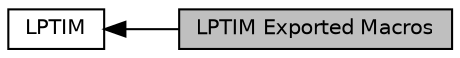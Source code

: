 digraph "LPTIM Exported Macros"
{
  edge [fontname="Helvetica",fontsize="10",labelfontname="Helvetica",labelfontsize="10"];
  node [fontname="Helvetica",fontsize="10",shape=record];
  rankdir=LR;
  Node0 [label="LPTIM Exported Macros",height=0.2,width=0.4,color="black", fillcolor="grey75", style="filled", fontcolor="black"];
  Node1 [label="LPTIM",height=0.2,width=0.4,color="black", fillcolor="white", style="filled",URL="$group___l_p_t_i_m.html",tooltip="LPTIM HAL module driver. "];
  Node1->Node0 [shape=plaintext, dir="back", style="solid"];
}
